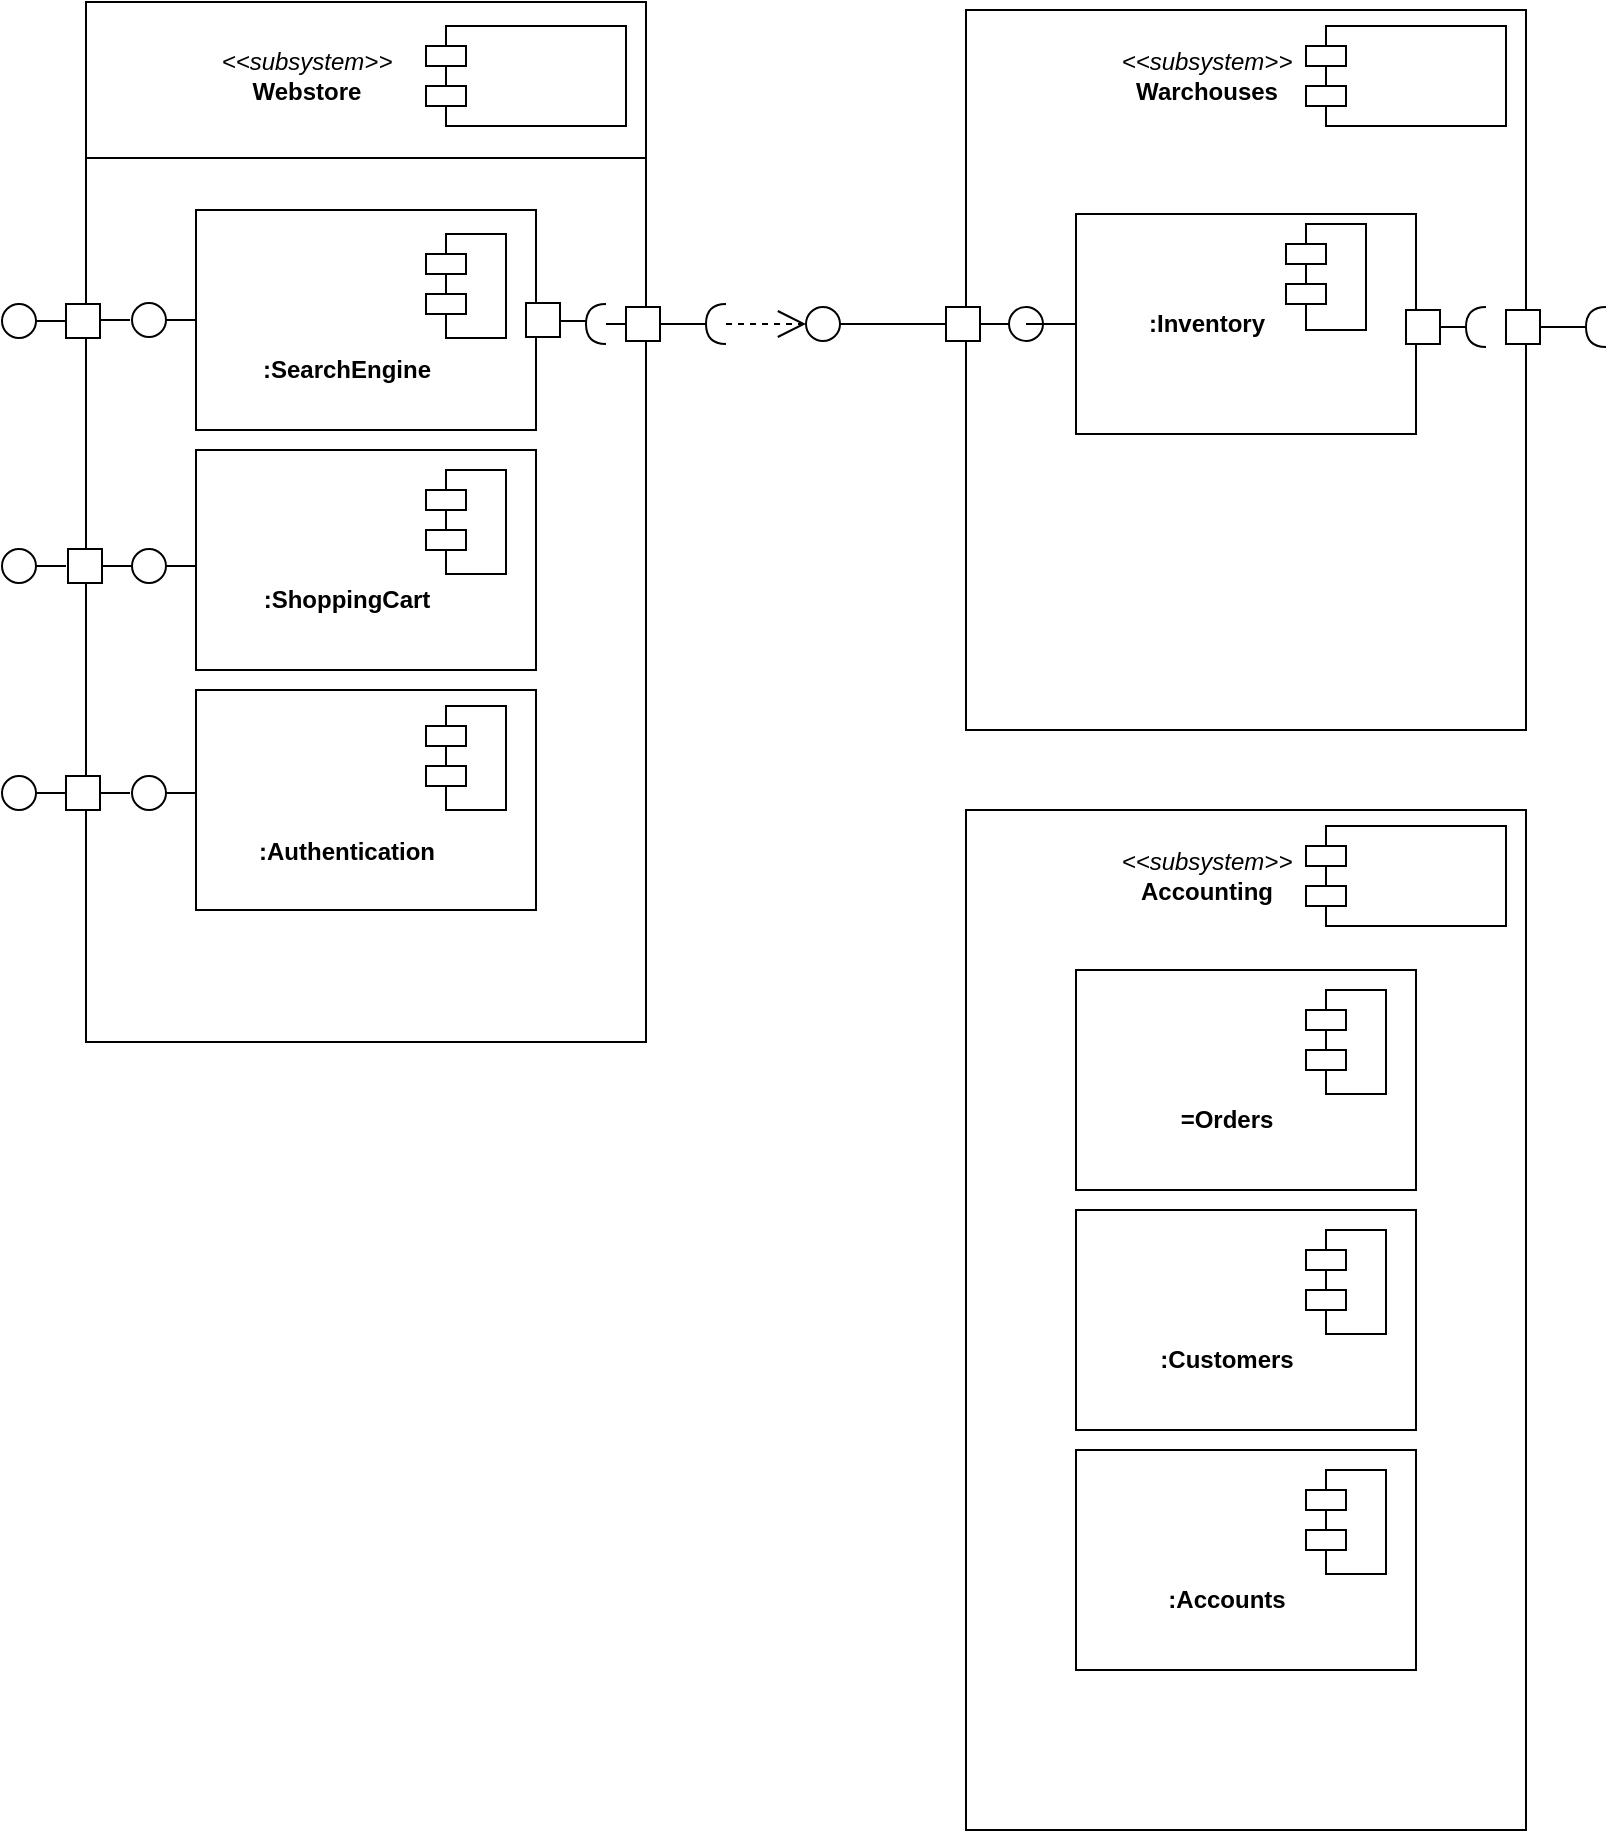 <mxfile version="26.0.2">
  <diagram id="C5RBs43oDa-KdzZeNtuy" name="Page-1">
    <mxGraphModel dx="1257" dy="723" grid="1" gridSize="10" guides="1" tooltips="1" connect="1" arrows="1" fold="1" page="1" pageScale="1" pageWidth="827" pageHeight="1169" math="0" shadow="0">
      <root>
        <mxCell id="WIyWlLk6GJQsqaUBKTNV-0" />
        <mxCell id="WIyWlLk6GJQsqaUBKTNV-1" parent="WIyWlLk6GJQsqaUBKTNV-0" />
        <mxCell id="UpRyoZh2Ys5VnTggwkEB-32" value="" style="html=1;whiteSpace=wrap;" vertex="1" parent="WIyWlLk6GJQsqaUBKTNV-1">
          <mxGeometry x="80" y="36" width="280" height="520" as="geometry" />
        </mxCell>
        <mxCell id="UpRyoZh2Ys5VnTggwkEB-48" value="&lt;i style=&quot;font-weight: 400; text-wrap-mode: wrap;&quot;&gt;&amp;lt;&amp;lt;subsystem&amp;gt;&amp;gt;&lt;/i&gt;&lt;br style=&quot;font-weight: 400; text-wrap-mode: wrap;&quot;&gt;&lt;b style=&quot;text-wrap-mode: wrap;&quot;&gt;Webstore&lt;/b&gt;" style="text;align=center;fontStyle=1;verticalAlign=middle;spacingLeft=3;spacingRight=3;strokeColor=none;rotatable=0;points=[[0,0.5],[1,0.5]];portConstraint=eastwest;html=1;" vertex="1" parent="WIyWlLk6GJQsqaUBKTNV-1">
          <mxGeometry x="150" y="60" width="80" height="26" as="geometry" />
        </mxCell>
        <mxCell id="UpRyoZh2Ys5VnTggwkEB-49" value="" style="shape=module;align=left;spacingLeft=20;align=center;verticalAlign=top;whiteSpace=wrap;html=1;" vertex="1" parent="WIyWlLk6GJQsqaUBKTNV-1">
          <mxGeometry x="250" y="48" width="100" height="50" as="geometry" />
        </mxCell>
        <mxCell id="UpRyoZh2Ys5VnTggwkEB-50" value="" style="html=1;whiteSpace=wrap;" vertex="1" parent="WIyWlLk6GJQsqaUBKTNV-1">
          <mxGeometry x="520" y="40" width="280" height="360" as="geometry" />
        </mxCell>
        <mxCell id="UpRyoZh2Ys5VnTggwkEB-51" value="&lt;i style=&quot;font-weight: 400; text-wrap-mode: wrap;&quot;&gt;&amp;lt;&amp;lt;subsystem&amp;gt;&amp;gt;&lt;/i&gt;&lt;br style=&quot;font-weight: 400; text-wrap-mode: wrap;&quot;&gt;&lt;b style=&quot;text-wrap-mode: wrap;&quot;&gt;W&lt;/b&gt;&lt;span style=&quot;text-wrap-mode: wrap;&quot;&gt;archouses&lt;/span&gt;" style="text;align=center;fontStyle=1;verticalAlign=middle;spacingLeft=3;spacingRight=3;strokeColor=none;rotatable=0;points=[[0,0.5],[1,0.5]];portConstraint=eastwest;html=1;" vertex="1" parent="WIyWlLk6GJQsqaUBKTNV-1">
          <mxGeometry x="600" y="60" width="80" height="26" as="geometry" />
        </mxCell>
        <mxCell id="UpRyoZh2Ys5VnTggwkEB-52" value="" style="shape=module;align=left;spacingLeft=20;align=center;verticalAlign=top;whiteSpace=wrap;html=1;" vertex="1" parent="WIyWlLk6GJQsqaUBKTNV-1">
          <mxGeometry x="690" y="48" width="100" height="50" as="geometry" />
        </mxCell>
        <mxCell id="UpRyoZh2Ys5VnTggwkEB-54" value="" style="html=1;whiteSpace=wrap;" vertex="1" parent="WIyWlLk6GJQsqaUBKTNV-1">
          <mxGeometry x="575" y="142" width="170" height="110" as="geometry" />
        </mxCell>
        <mxCell id="UpRyoZh2Ys5VnTggwkEB-55" value="&lt;span style=&quot;text-wrap-mode: wrap;&quot;&gt;:Inventory&lt;/span&gt;" style="text;align=center;fontStyle=1;verticalAlign=middle;spacingLeft=3;spacingRight=3;strokeColor=none;rotatable=0;points=[[0,0.5],[1,0.5]];portConstraint=eastwest;html=1;" vertex="1" parent="WIyWlLk6GJQsqaUBKTNV-1">
          <mxGeometry x="600" y="184" width="80" height="26" as="geometry" />
        </mxCell>
        <mxCell id="UpRyoZh2Ys5VnTggwkEB-56" value="" style="shape=module;align=left;spacingLeft=20;align=center;verticalAlign=top;whiteSpace=wrap;html=1;" vertex="1" parent="WIyWlLk6GJQsqaUBKTNV-1">
          <mxGeometry x="680" y="147" width="40" height="53" as="geometry" />
        </mxCell>
        <mxCell id="UpRyoZh2Ys5VnTggwkEB-57" value="" style="html=1;whiteSpace=wrap;" vertex="1" parent="WIyWlLk6GJQsqaUBKTNV-1">
          <mxGeometry x="520" y="440" width="280" height="510" as="geometry" />
        </mxCell>
        <mxCell id="UpRyoZh2Ys5VnTggwkEB-58" value="&lt;i style=&quot;font-weight: 400; text-wrap-mode: wrap;&quot;&gt;&amp;lt;&amp;lt;subsystem&amp;gt;&amp;gt;&lt;/i&gt;&lt;br style=&quot;font-weight: 400; text-wrap-mode: wrap;&quot;&gt;&lt;span style=&quot;text-wrap-mode: wrap;&quot;&gt;Accounting&lt;/span&gt;" style="text;align=center;fontStyle=1;verticalAlign=middle;spacingLeft=3;spacingRight=3;strokeColor=none;rotatable=0;points=[[0,0.5],[1,0.5]];portConstraint=eastwest;html=1;" vertex="1" parent="WIyWlLk6GJQsqaUBKTNV-1">
          <mxGeometry x="600" y="460" width="80" height="26" as="geometry" />
        </mxCell>
        <mxCell id="UpRyoZh2Ys5VnTggwkEB-59" value="" style="shape=module;align=left;spacingLeft=20;align=center;verticalAlign=top;whiteSpace=wrap;html=1;" vertex="1" parent="WIyWlLk6GJQsqaUBKTNV-1">
          <mxGeometry x="690" y="448" width="100" height="50" as="geometry" />
        </mxCell>
        <mxCell id="UpRyoZh2Ys5VnTggwkEB-60" value="" style="html=1;whiteSpace=wrap;" vertex="1" parent="WIyWlLk6GJQsqaUBKTNV-1">
          <mxGeometry x="575" y="520" width="170" height="110" as="geometry" />
        </mxCell>
        <mxCell id="UpRyoZh2Ys5VnTggwkEB-61" value="&lt;span style=&quot;text-wrap-mode: wrap;&quot;&gt;=Orders&lt;/span&gt;" style="text;align=center;fontStyle=1;verticalAlign=middle;spacingLeft=3;spacingRight=3;strokeColor=none;rotatable=0;points=[[0,0.5],[1,0.5]];portConstraint=eastwest;html=1;" vertex="1" parent="WIyWlLk6GJQsqaUBKTNV-1">
          <mxGeometry x="610" y="582" width="80" height="26" as="geometry" />
        </mxCell>
        <mxCell id="UpRyoZh2Ys5VnTggwkEB-62" value="" style="shape=module;align=left;spacingLeft=20;align=center;verticalAlign=top;whiteSpace=wrap;html=1;" vertex="1" parent="WIyWlLk6GJQsqaUBKTNV-1">
          <mxGeometry x="690" y="530" width="40" height="52" as="geometry" />
        </mxCell>
        <mxCell id="UpRyoZh2Ys5VnTggwkEB-64" value="" style="html=1;whiteSpace=wrap;" vertex="1" parent="WIyWlLk6GJQsqaUBKTNV-1">
          <mxGeometry x="575" y="640" width="170" height="110" as="geometry" />
        </mxCell>
        <mxCell id="UpRyoZh2Ys5VnTggwkEB-65" value="" style="shape=module;align=left;spacingLeft=20;align=center;verticalAlign=top;whiteSpace=wrap;html=1;" vertex="1" parent="WIyWlLk6GJQsqaUBKTNV-1">
          <mxGeometry x="690" y="650" width="40" height="52" as="geometry" />
        </mxCell>
        <mxCell id="UpRyoZh2Ys5VnTggwkEB-66" value="&lt;span style=&quot;text-wrap-mode: wrap;&quot;&gt;:Customers&lt;/span&gt;" style="text;align=center;fontStyle=1;verticalAlign=middle;spacingLeft=3;spacingRight=3;strokeColor=none;rotatable=0;points=[[0,0.5],[1,0.5]];portConstraint=eastwest;html=1;" vertex="1" parent="WIyWlLk6GJQsqaUBKTNV-1">
          <mxGeometry x="610" y="702" width="80" height="26" as="geometry" />
        </mxCell>
        <mxCell id="UpRyoZh2Ys5VnTggwkEB-67" value="" style="html=1;whiteSpace=wrap;" vertex="1" parent="WIyWlLk6GJQsqaUBKTNV-1">
          <mxGeometry x="575" y="760" width="170" height="110" as="geometry" />
        </mxCell>
        <mxCell id="UpRyoZh2Ys5VnTggwkEB-68" value="" style="shape=module;align=left;spacingLeft=20;align=center;verticalAlign=top;whiteSpace=wrap;html=1;" vertex="1" parent="WIyWlLk6GJQsqaUBKTNV-1">
          <mxGeometry x="690" y="770" width="40" height="52" as="geometry" />
        </mxCell>
        <mxCell id="UpRyoZh2Ys5VnTggwkEB-69" value="&lt;span style=&quot;text-wrap-mode: wrap;&quot;&gt;:Accounts&lt;/span&gt;" style="text;align=center;fontStyle=1;verticalAlign=middle;spacingLeft=3;spacingRight=3;strokeColor=none;rotatable=0;points=[[0,0.5],[1,0.5]];portConstraint=eastwest;html=1;" vertex="1" parent="WIyWlLk6GJQsqaUBKTNV-1">
          <mxGeometry x="610" y="822" width="80" height="26" as="geometry" />
        </mxCell>
        <mxCell id="UpRyoZh2Ys5VnTggwkEB-70" value="" style="html=1;whiteSpace=wrap;" vertex="1" parent="WIyWlLk6GJQsqaUBKTNV-1">
          <mxGeometry x="135" y="140" width="170" height="110" as="geometry" />
        </mxCell>
        <mxCell id="UpRyoZh2Ys5VnTggwkEB-71" value="" style="shape=module;align=left;spacingLeft=20;align=center;verticalAlign=top;whiteSpace=wrap;html=1;" vertex="1" parent="WIyWlLk6GJQsqaUBKTNV-1">
          <mxGeometry x="250" y="152" width="40" height="52" as="geometry" />
        </mxCell>
        <mxCell id="UpRyoZh2Ys5VnTggwkEB-72" value="&lt;span style=&quot;text-wrap-mode: wrap;&quot;&gt;:SearchEngine&lt;/span&gt;" style="text;align=center;fontStyle=1;verticalAlign=middle;spacingLeft=3;spacingRight=3;strokeColor=none;rotatable=0;points=[[0,0.5],[1,0.5]];portConstraint=eastwest;html=1;" vertex="1" parent="WIyWlLk6GJQsqaUBKTNV-1">
          <mxGeometry x="170" y="207" width="80" height="26" as="geometry" />
        </mxCell>
        <mxCell id="UpRyoZh2Ys5VnTggwkEB-73" value="" style="html=1;whiteSpace=wrap;" vertex="1" parent="WIyWlLk6GJQsqaUBKTNV-1">
          <mxGeometry x="135" y="260" width="170" height="110" as="geometry" />
        </mxCell>
        <mxCell id="UpRyoZh2Ys5VnTggwkEB-74" value="" style="html=1;whiteSpace=wrap;" vertex="1" parent="WIyWlLk6GJQsqaUBKTNV-1">
          <mxGeometry x="135" y="380" width="170" height="110" as="geometry" />
        </mxCell>
        <mxCell id="UpRyoZh2Ys5VnTggwkEB-75" value="" style="shape=module;align=left;spacingLeft=20;align=center;verticalAlign=top;whiteSpace=wrap;html=1;" vertex="1" parent="WIyWlLk6GJQsqaUBKTNV-1">
          <mxGeometry x="250" y="270" width="40" height="52" as="geometry" />
        </mxCell>
        <mxCell id="UpRyoZh2Ys5VnTggwkEB-76" value="" style="shape=module;align=left;spacingLeft=20;align=center;verticalAlign=top;whiteSpace=wrap;html=1;" vertex="1" parent="WIyWlLk6GJQsqaUBKTNV-1">
          <mxGeometry x="250" y="388" width="40" height="52" as="geometry" />
        </mxCell>
        <mxCell id="UpRyoZh2Ys5VnTggwkEB-77" value="&lt;span style=&quot;text-wrap-mode: wrap;&quot;&gt;:ShoppingCart&lt;/span&gt;" style="text;align=center;fontStyle=1;verticalAlign=middle;spacingLeft=3;spacingRight=3;strokeColor=none;rotatable=0;points=[[0,0.5],[1,0.5]];portConstraint=eastwest;html=1;" vertex="1" parent="WIyWlLk6GJQsqaUBKTNV-1">
          <mxGeometry x="170" y="322" width="80" height="26" as="geometry" />
        </mxCell>
        <mxCell id="UpRyoZh2Ys5VnTggwkEB-78" value="&lt;span style=&quot;text-wrap-mode: wrap;&quot;&gt;:Authentication&lt;/span&gt;" style="text;align=center;fontStyle=1;verticalAlign=middle;spacingLeft=3;spacingRight=3;strokeColor=none;rotatable=0;points=[[0,0.5],[1,0.5]];portConstraint=eastwest;html=1;" vertex="1" parent="WIyWlLk6GJQsqaUBKTNV-1">
          <mxGeometry x="170" y="448" width="80" height="26" as="geometry" />
        </mxCell>
        <mxCell id="UpRyoZh2Ys5VnTggwkEB-79" value="" style="line;strokeWidth=1;fillColor=none;align=left;verticalAlign=middle;spacingTop=-1;spacingLeft=3;spacingRight=3;rotatable=0;labelPosition=right;points=[];portConstraint=eastwest;strokeColor=inherit;" vertex="1" parent="WIyWlLk6GJQsqaUBKTNV-1">
          <mxGeometry x="80" y="110" width="280" height="8" as="geometry" />
        </mxCell>
        <mxCell id="UpRyoZh2Ys5VnTggwkEB-86" value="" style="line;strokeWidth=1;fillColor=none;align=left;verticalAlign=middle;spacingTop=-1;spacingLeft=3;spacingRight=3;rotatable=0;labelPosition=right;points=[];portConstraint=eastwest;strokeColor=inherit;" vertex="1" parent="WIyWlLk6GJQsqaUBKTNV-1">
          <mxGeometry x="120" y="191" width="15" height="8" as="geometry" />
        </mxCell>
        <mxCell id="UpRyoZh2Ys5VnTggwkEB-87" value="" style="ellipse;whiteSpace=wrap;html=1;aspect=fixed;" vertex="1" parent="WIyWlLk6GJQsqaUBKTNV-1">
          <mxGeometry x="103" y="186.5" width="17" height="17" as="geometry" />
        </mxCell>
        <mxCell id="UpRyoZh2Ys5VnTggwkEB-88" value="" style="whiteSpace=wrap;html=1;aspect=fixed;" vertex="1" parent="WIyWlLk6GJQsqaUBKTNV-1">
          <mxGeometry x="70" y="187" width="17" height="17" as="geometry" />
        </mxCell>
        <mxCell id="UpRyoZh2Ys5VnTggwkEB-89" value="" style="line;strokeWidth=1;fillColor=none;align=left;verticalAlign=middle;spacingTop=-1;spacingLeft=3;spacingRight=3;rotatable=0;labelPosition=right;points=[];portConstraint=eastwest;strokeColor=inherit;" vertex="1" parent="WIyWlLk6GJQsqaUBKTNV-1">
          <mxGeometry x="87" y="191" width="15" height="8" as="geometry" />
        </mxCell>
        <mxCell id="UpRyoZh2Ys5VnTggwkEB-90" value="" style="line;strokeWidth=1;fillColor=none;align=left;verticalAlign=middle;spacingTop=-1;spacingLeft=3;spacingRight=3;rotatable=0;labelPosition=right;points=[];portConstraint=eastwest;strokeColor=inherit;" vertex="1" parent="WIyWlLk6GJQsqaUBKTNV-1">
          <mxGeometry x="55" y="191.5" width="15" height="8" as="geometry" />
        </mxCell>
        <mxCell id="UpRyoZh2Ys5VnTggwkEB-91" value="" style="ellipse;whiteSpace=wrap;html=1;aspect=fixed;" vertex="1" parent="WIyWlLk6GJQsqaUBKTNV-1">
          <mxGeometry x="38" y="187" width="17" height="17" as="geometry" />
        </mxCell>
        <mxCell id="UpRyoZh2Ys5VnTggwkEB-94" value="" style="line;strokeWidth=1;fillColor=none;align=left;verticalAlign=middle;spacingTop=-1;spacingLeft=3;spacingRight=3;rotatable=0;labelPosition=right;points=[];portConstraint=eastwest;strokeColor=inherit;" vertex="1" parent="WIyWlLk6GJQsqaUBKTNV-1">
          <mxGeometry x="120" y="314" width="15" height="8" as="geometry" />
        </mxCell>
        <mxCell id="UpRyoZh2Ys5VnTggwkEB-95" value="" style="ellipse;whiteSpace=wrap;html=1;aspect=fixed;" vertex="1" parent="WIyWlLk6GJQsqaUBKTNV-1">
          <mxGeometry x="103" y="309.5" width="17" height="17" as="geometry" />
        </mxCell>
        <mxCell id="UpRyoZh2Ys5VnTggwkEB-96" value="" style="line;strokeWidth=1;fillColor=none;align=left;verticalAlign=middle;spacingTop=-1;spacingLeft=3;spacingRight=3;rotatable=0;labelPosition=right;points=[];portConstraint=eastwest;strokeColor=inherit;" vertex="1" parent="WIyWlLk6GJQsqaUBKTNV-1">
          <mxGeometry x="88" y="314" width="15" height="8" as="geometry" />
        </mxCell>
        <mxCell id="UpRyoZh2Ys5VnTggwkEB-97" value="" style="whiteSpace=wrap;html=1;aspect=fixed;" vertex="1" parent="WIyWlLk6GJQsqaUBKTNV-1">
          <mxGeometry x="71" y="309.5" width="17" height="17" as="geometry" />
        </mxCell>
        <mxCell id="UpRyoZh2Ys5VnTggwkEB-98" value="" style="line;strokeWidth=1;fillColor=none;align=left;verticalAlign=middle;spacingTop=-1;spacingLeft=3;spacingRight=3;rotatable=0;labelPosition=right;points=[];portConstraint=eastwest;strokeColor=inherit;" vertex="1" parent="WIyWlLk6GJQsqaUBKTNV-1">
          <mxGeometry x="55" y="314" width="15" height="8" as="geometry" />
        </mxCell>
        <mxCell id="UpRyoZh2Ys5VnTggwkEB-99" value="" style="ellipse;whiteSpace=wrap;html=1;aspect=fixed;" vertex="1" parent="WIyWlLk6GJQsqaUBKTNV-1">
          <mxGeometry x="38" y="309.5" width="17" height="17" as="geometry" />
        </mxCell>
        <mxCell id="UpRyoZh2Ys5VnTggwkEB-100" value="" style="ellipse;whiteSpace=wrap;html=1;aspect=fixed;" vertex="1" parent="WIyWlLk6GJQsqaUBKTNV-1">
          <mxGeometry x="103" y="423" width="17" height="17" as="geometry" />
        </mxCell>
        <mxCell id="UpRyoZh2Ys5VnTggwkEB-101" value="" style="line;strokeWidth=1;fillColor=none;align=left;verticalAlign=middle;spacingTop=-1;spacingLeft=3;spacingRight=3;rotatable=0;labelPosition=right;points=[];portConstraint=eastwest;strokeColor=inherit;" vertex="1" parent="WIyWlLk6GJQsqaUBKTNV-1">
          <mxGeometry x="120" y="427.5" width="15" height="8" as="geometry" />
        </mxCell>
        <mxCell id="UpRyoZh2Ys5VnTggwkEB-102" value="" style="line;strokeWidth=1;fillColor=none;align=left;verticalAlign=middle;spacingTop=-1;spacingLeft=3;spacingRight=3;rotatable=0;labelPosition=right;points=[];portConstraint=eastwest;strokeColor=inherit;" vertex="1" parent="WIyWlLk6GJQsqaUBKTNV-1">
          <mxGeometry x="87" y="427.5" width="15" height="8" as="geometry" />
        </mxCell>
        <mxCell id="UpRyoZh2Ys5VnTggwkEB-103" value="" style="whiteSpace=wrap;html=1;aspect=fixed;" vertex="1" parent="WIyWlLk6GJQsqaUBKTNV-1">
          <mxGeometry x="70" y="423" width="17" height="17" as="geometry" />
        </mxCell>
        <mxCell id="UpRyoZh2Ys5VnTggwkEB-104" value="" style="line;strokeWidth=1;fillColor=none;align=left;verticalAlign=middle;spacingTop=-1;spacingLeft=3;spacingRight=3;rotatable=0;labelPosition=right;points=[];portConstraint=eastwest;strokeColor=inherit;" vertex="1" parent="WIyWlLk6GJQsqaUBKTNV-1">
          <mxGeometry x="55" y="427.5" width="15" height="8" as="geometry" />
        </mxCell>
        <mxCell id="UpRyoZh2Ys5VnTggwkEB-105" value="" style="ellipse;whiteSpace=wrap;html=1;aspect=fixed;" vertex="1" parent="WIyWlLk6GJQsqaUBKTNV-1">
          <mxGeometry x="38" y="423" width="17" height="17" as="geometry" />
        </mxCell>
        <mxCell id="UpRyoZh2Ys5VnTggwkEB-106" value="" style="line;strokeWidth=1;fillColor=none;align=left;verticalAlign=middle;spacingTop=-1;spacingLeft=3;spacingRight=3;rotatable=0;labelPosition=right;points=[];portConstraint=eastwest;strokeColor=inherit;" vertex="1" parent="WIyWlLk6GJQsqaUBKTNV-1">
          <mxGeometry x="317" y="191.5" width="13" height="8" as="geometry" />
        </mxCell>
        <mxCell id="UpRyoZh2Ys5VnTggwkEB-107" value="" style="whiteSpace=wrap;html=1;aspect=fixed;" vertex="1" parent="WIyWlLk6GJQsqaUBKTNV-1">
          <mxGeometry x="300" y="186.5" width="17" height="17" as="geometry" />
        </mxCell>
        <mxCell id="UpRyoZh2Ys5VnTggwkEB-108" value="" style="shape=requiredInterface;html=1;verticalLabelPosition=bottom;sketch=0;rotation=-180;" vertex="1" parent="WIyWlLk6GJQsqaUBKTNV-1">
          <mxGeometry x="330" y="187" width="10" height="20" as="geometry" />
        </mxCell>
        <mxCell id="UpRyoZh2Ys5VnTggwkEB-109" value="" style="whiteSpace=wrap;html=1;aspect=fixed;" vertex="1" parent="WIyWlLk6GJQsqaUBKTNV-1">
          <mxGeometry x="350" y="188.5" width="17" height="17" as="geometry" />
        </mxCell>
        <mxCell id="UpRyoZh2Ys5VnTggwkEB-110" value="" style="line;strokeWidth=1;fillColor=none;align=left;verticalAlign=middle;spacingTop=-1;spacingLeft=3;spacingRight=3;rotatable=0;labelPosition=right;points=[];portConstraint=eastwest;strokeColor=inherit;" vertex="1" parent="WIyWlLk6GJQsqaUBKTNV-1">
          <mxGeometry x="367" y="193" width="23" height="8" as="geometry" />
        </mxCell>
        <mxCell id="UpRyoZh2Ys5VnTggwkEB-111" value="" style="line;strokeWidth=1;fillColor=none;align=left;verticalAlign=middle;spacingTop=-1;spacingLeft=3;spacingRight=3;rotatable=0;labelPosition=right;points=[];portConstraint=eastwest;strokeColor=inherit;" vertex="1" parent="WIyWlLk6GJQsqaUBKTNV-1">
          <mxGeometry x="340" y="193" width="10" height="8" as="geometry" />
        </mxCell>
        <mxCell id="UpRyoZh2Ys5VnTggwkEB-112" value="" style="shape=requiredInterface;html=1;verticalLabelPosition=bottom;sketch=0;rotation=-180;" vertex="1" parent="WIyWlLk6GJQsqaUBKTNV-1">
          <mxGeometry x="390" y="187" width="10" height="20" as="geometry" />
        </mxCell>
        <mxCell id="UpRyoZh2Ys5VnTggwkEB-113" value="" style="endArrow=open;endSize=12;dashed=1;html=1;rounded=0;exitX=0;exitY=0.5;exitDx=0;exitDy=0;exitPerimeter=0;" edge="1" parent="WIyWlLk6GJQsqaUBKTNV-1" source="UpRyoZh2Ys5VnTggwkEB-112">
          <mxGeometry width="160" relative="1" as="geometry">
            <mxPoint x="410" y="197" as="sourcePoint" />
            <mxPoint x="440" y="197" as="targetPoint" />
          </mxGeometry>
        </mxCell>
        <mxCell id="UpRyoZh2Ys5VnTggwkEB-114" value="" style="ellipse;whiteSpace=wrap;html=1;aspect=fixed;" vertex="1" parent="WIyWlLk6GJQsqaUBKTNV-1">
          <mxGeometry x="440" y="188.5" width="17" height="17" as="geometry" />
        </mxCell>
        <mxCell id="UpRyoZh2Ys5VnTggwkEB-115" value="" style="whiteSpace=wrap;html=1;aspect=fixed;" vertex="1" parent="WIyWlLk6GJQsqaUBKTNV-1">
          <mxGeometry x="510" y="188.5" width="17" height="17" as="geometry" />
        </mxCell>
        <mxCell id="UpRyoZh2Ys5VnTggwkEB-116" value="" style="line;strokeWidth=1;fillColor=none;align=left;verticalAlign=middle;spacingTop=-1;spacingLeft=3;spacingRight=3;rotatable=0;labelPosition=right;points=[];portConstraint=eastwest;strokeColor=inherit;" vertex="1" parent="WIyWlLk6GJQsqaUBKTNV-1">
          <mxGeometry x="457" y="193" width="53" height="8" as="geometry" />
        </mxCell>
        <mxCell id="UpRyoZh2Ys5VnTggwkEB-117" value="" style="line;strokeWidth=1;fillColor=none;align=left;verticalAlign=middle;spacingTop=-1;spacingLeft=3;spacingRight=3;rotatable=0;labelPosition=right;points=[];portConstraint=eastwest;strokeColor=inherit;" vertex="1" parent="WIyWlLk6GJQsqaUBKTNV-1">
          <mxGeometry x="527" y="193" width="20" height="8" as="geometry" />
        </mxCell>
        <mxCell id="UpRyoZh2Ys5VnTggwkEB-118" value="" style="ellipse;whiteSpace=wrap;html=1;aspect=fixed;" vertex="1" parent="WIyWlLk6GJQsqaUBKTNV-1">
          <mxGeometry x="541.5" y="188.5" width="17" height="17" as="geometry" />
        </mxCell>
        <mxCell id="UpRyoZh2Ys5VnTggwkEB-119" value="" style="line;strokeWidth=1;fillColor=none;align=left;verticalAlign=middle;spacingTop=-1;spacingLeft=3;spacingRight=3;rotatable=0;labelPosition=right;points=[];portConstraint=eastwest;strokeColor=inherit;" vertex="1" parent="WIyWlLk6GJQsqaUBKTNV-1">
          <mxGeometry x="550" y="193" width="25" height="8" as="geometry" />
        </mxCell>
        <mxCell id="UpRyoZh2Ys5VnTggwkEB-121" value="" style="whiteSpace=wrap;html=1;aspect=fixed;" vertex="1" parent="WIyWlLk6GJQsqaUBKTNV-1">
          <mxGeometry x="740" y="190" width="17" height="17" as="geometry" />
        </mxCell>
        <mxCell id="UpRyoZh2Ys5VnTggwkEB-123" value="" style="line;strokeWidth=1;fillColor=none;align=left;verticalAlign=middle;spacingTop=-1;spacingLeft=3;spacingRight=3;rotatable=0;labelPosition=right;points=[];portConstraint=eastwest;strokeColor=inherit;" vertex="1" parent="WIyWlLk6GJQsqaUBKTNV-1">
          <mxGeometry x="757" y="194.5" width="13" height="8" as="geometry" />
        </mxCell>
        <mxCell id="UpRyoZh2Ys5VnTggwkEB-124" value="" style="shape=requiredInterface;html=1;verticalLabelPosition=bottom;sketch=0;rotation=-180;" vertex="1" parent="WIyWlLk6GJQsqaUBKTNV-1">
          <mxGeometry x="770" y="188.5" width="10" height="20" as="geometry" />
        </mxCell>
        <mxCell id="UpRyoZh2Ys5VnTggwkEB-125" value="" style="whiteSpace=wrap;html=1;aspect=fixed;" vertex="1" parent="WIyWlLk6GJQsqaUBKTNV-1">
          <mxGeometry x="790" y="190" width="17" height="17" as="geometry" />
        </mxCell>
        <mxCell id="UpRyoZh2Ys5VnTggwkEB-126" value="" style="line;strokeWidth=1;fillColor=none;align=left;verticalAlign=middle;spacingTop=-1;spacingLeft=3;spacingRight=3;rotatable=0;labelPosition=right;points=[];portConstraint=eastwest;strokeColor=inherit;" vertex="1" parent="WIyWlLk6GJQsqaUBKTNV-1">
          <mxGeometry x="807" y="194.5" width="23" height="8" as="geometry" />
        </mxCell>
        <mxCell id="UpRyoZh2Ys5VnTggwkEB-127" value="" style="shape=requiredInterface;html=1;verticalLabelPosition=bottom;sketch=0;rotation=-180;" vertex="1" parent="WIyWlLk6GJQsqaUBKTNV-1">
          <mxGeometry x="830" y="188.5" width="10" height="20" as="geometry" />
        </mxCell>
      </root>
    </mxGraphModel>
  </diagram>
</mxfile>
